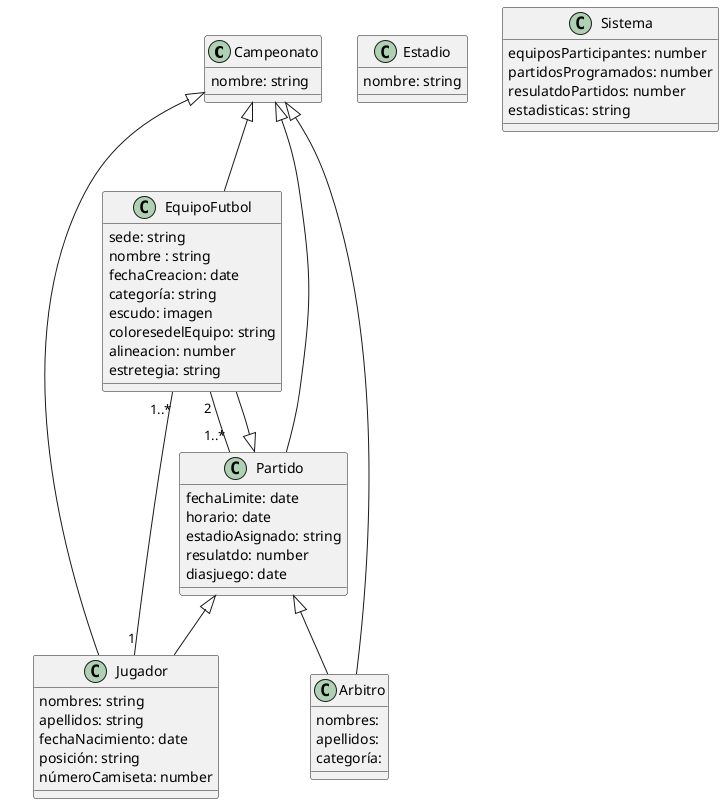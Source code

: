 @startuml sistema de gestion campeonato de fútbol


class Campeonato {
nombre: string

}

class EquipoFutbol {
sede: string
nombre : string
fechaCreacion: date
categoría: string
escudo: imagen
coloresedelEquipo: string
alineacion: number
estretegia: string
}
class Estadio {
nombre: string
}

 class Jugador {
nombres: string
apellidos: string
fechaNacimiento: date
posición: string
númeroCamiseta: number 
}

class  Arbitro {
nombres:
apellidos:
categoría:

}

class Partido  {
fechaLimite: date 
horario: date
estadioAsignado: string
resulatdo: number
diasjuego: date 
}
class Sistema {
equiposParticipantes: number 
partidosProgramados: number
resulatdoPartidos: number
estadisticas: string
}


Campeonato <|-- EquipoFutbol
Campeonato <|-- Jugador
Campeonato <|-- Arbitro
Campeonato <|-- Partido

Partido <|-- EquipoFutbol
Partido <|-- Arbitro
Partido <|-- Jugador

Jugador "1" -- "1..*" EquipoFutbol
EquipoFutbol "2" -- "1..*" Partido



@enduml